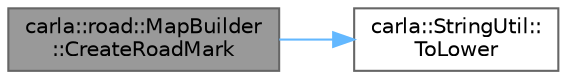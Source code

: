 digraph "carla::road::MapBuilder::CreateRoadMark"
{
 // INTERACTIVE_SVG=YES
 // LATEX_PDF_SIZE
  bgcolor="transparent";
  edge [fontname=Helvetica,fontsize=10,labelfontname=Helvetica,labelfontsize=10];
  node [fontname=Helvetica,fontsize=10,shape=box,height=0.2,width=0.4];
  rankdir="LR";
  Node1 [id="Node000001",label="carla::road::MapBuilder\l::CreateRoadMark",height=0.2,width=0.4,color="gray40", fillcolor="grey60", style="filled", fontcolor="black",tooltip=" "];
  Node1 -> Node2 [id="edge1_Node000001_Node000002",color="steelblue1",style="solid",tooltip=" "];
  Node2 [id="Node000002",label="carla::StringUtil::\lToLower",height=0.2,width=0.4,color="grey40", fillcolor="white", style="filled",URL="$de/d93/classcarla_1_1StringUtil.html#ada48ad70d7afa9a0cd6b3d68a1c292e8",tooltip=" "];
}
